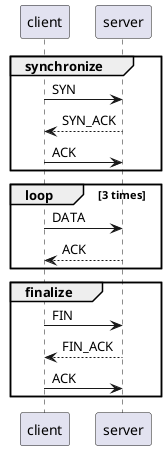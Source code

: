 @startuml
group synchronize
client -> server: SYN
server --> client: SYN_ACK
client -> server: ACK
end

loop 3 times
    client -> server: DATA
    server --> client: ACK
end

group finalize
client -> server: FIN
server --> client: FIN_ACK
client -> server: ACK
end
@enduml